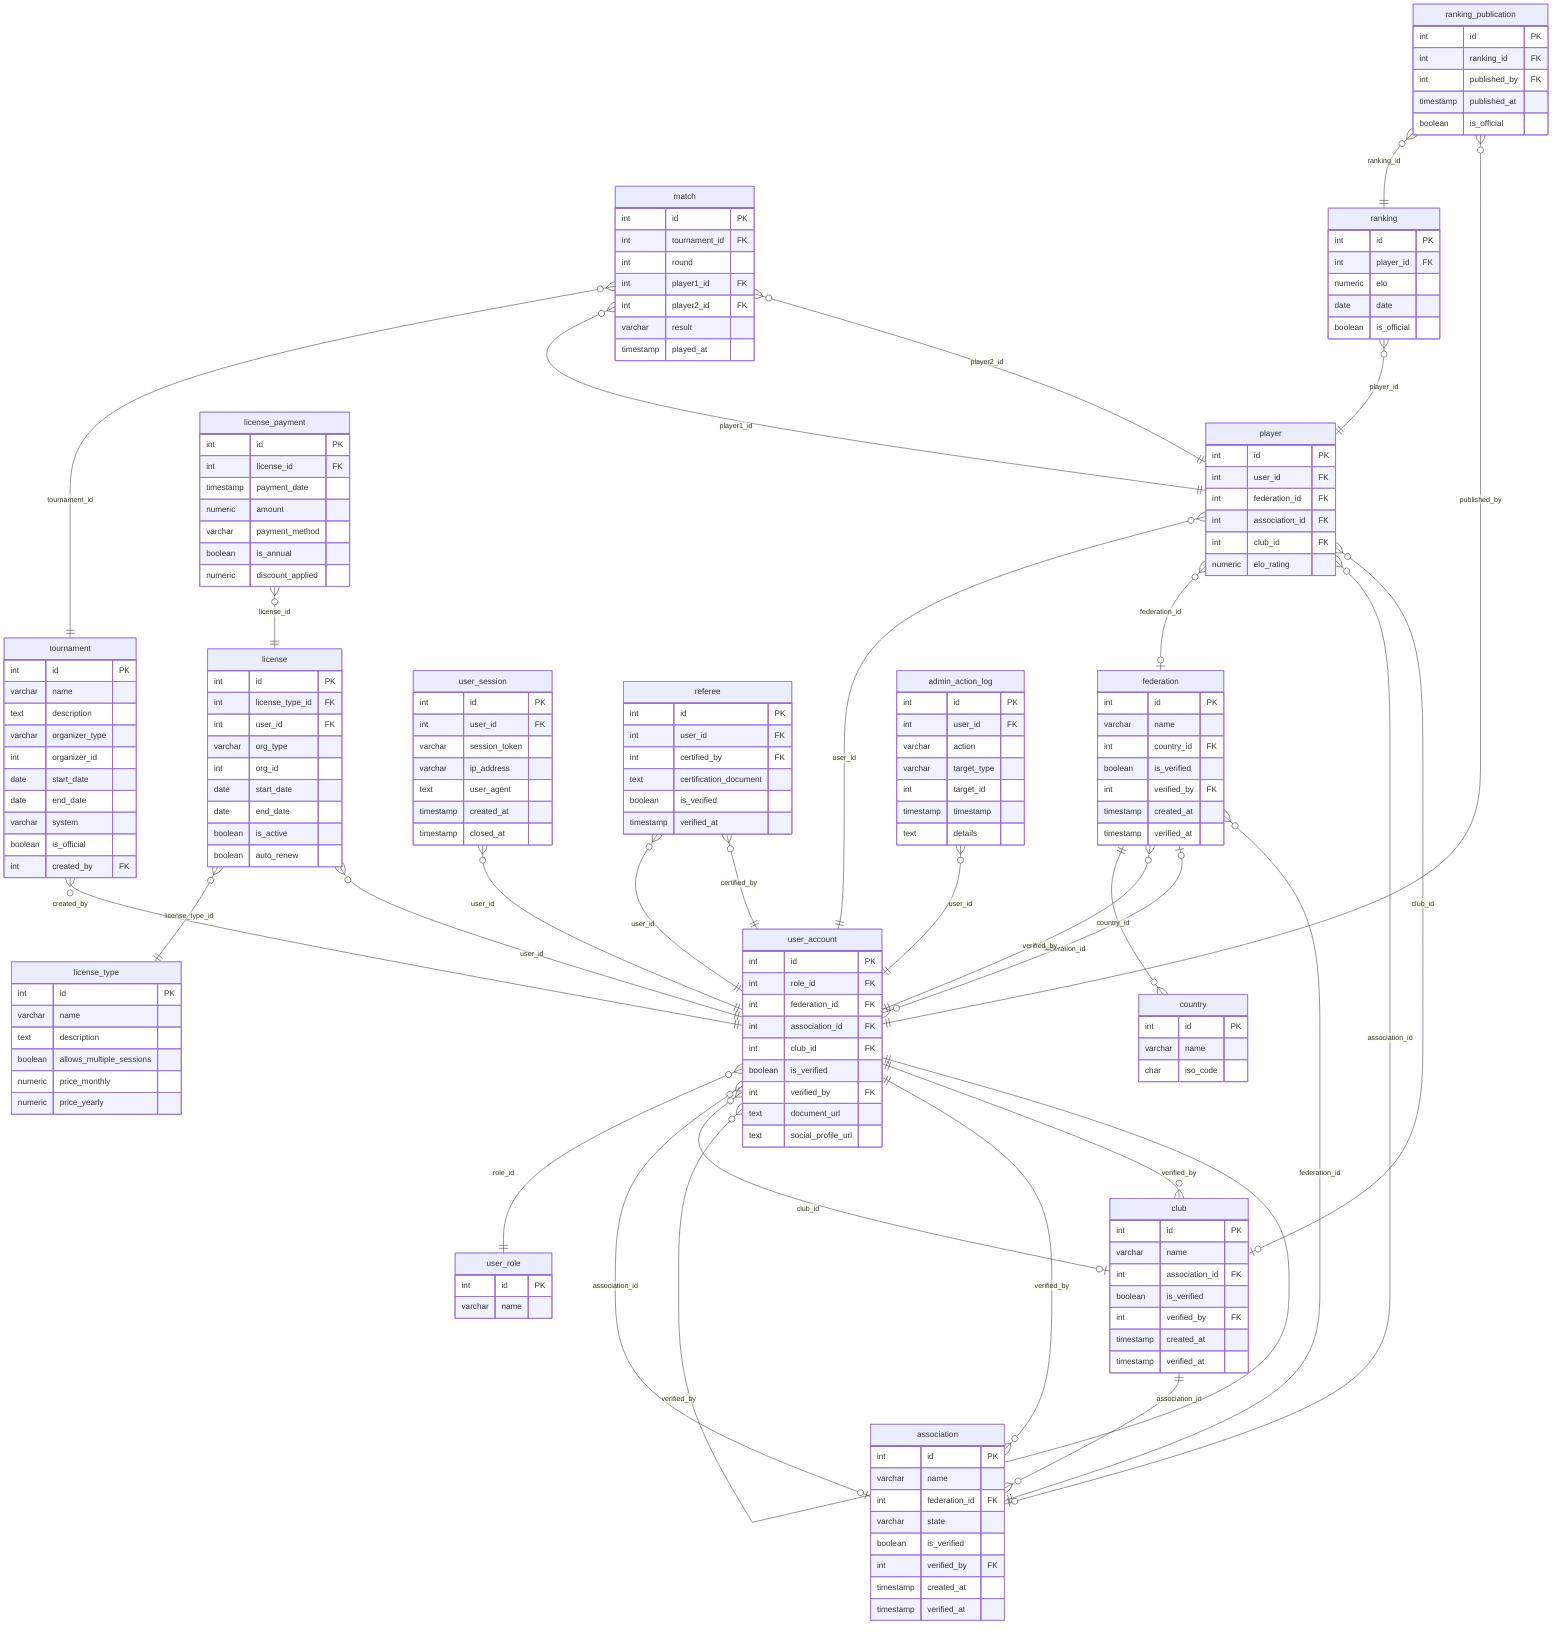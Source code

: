 erDiagram
    country {
        int id PK
        varchar name
        char iso_code
    }
    federation {
        int id PK
        varchar name
        int country_id FK
        boolean is_verified
        int verified_by FK
        timestamp created_at
        timestamp verified_at
    }
    association {
        int id PK
        varchar name
        int federation_id FK
        varchar state
        boolean is_verified
        int verified_by FK
        timestamp created_at
        timestamp verified_at
    }
    club {
        int id PK
        varchar name
        int association_id FK
        boolean is_verified
        int verified_by FK
        timestamp created_at
        timestamp verified_at
    }
    user_role {
        int id PK
        varchar name
    }
    user_account {
        int id PK
        int role_id FK
        int federation_id FK
        int association_id FK
        int club_id FK
        boolean is_verified
        int verified_by FK
        text document_url
        text social_profile_url
    }
    license_type {
        int id PK
        varchar name
        text description
        boolean allows_multiple_sessions
        numeric price_monthly
        numeric price_yearly
    }
    license {
        int id PK
        int license_type_id FK
        int user_id FK
        varchar org_type
        int org_id
        date start_date
        date end_date
        boolean is_active
        boolean auto_renew
    }
    user_session {
        int id PK
        int user_id FK
        varchar session_token
        varchar ip_address
        text user_agent
        timestamp created_at
        timestamp closed_at
    }
    referee {
        int id PK
        int user_id FK
        int certified_by FK
        text certification_document
        boolean is_verified
        timestamp verified_at
    }
    player {
        int id PK
        int user_id FK
        int federation_id FK
        int association_id FK
        int club_id FK
        numeric elo_rating
    }
    tournament {
        int id PK
        varchar name
        text description
        varchar organizer_type
        int organizer_id
        date start_date
        date end_date
        varchar system
        boolean is_official
        int created_by FK
    }
    match {
        int id PK
        int tournament_id FK
        int round
        int player1_id FK
        int player2_id FK
        varchar result
        timestamp played_at
    }
    ranking {
        int id PK
        int player_id FK
        numeric elo
        date date
        boolean is_official
    }
    ranking_publication {
        int id PK
        int ranking_id FK
        int published_by FK
        timestamp published_at
        boolean is_official
    }
    license_payment {
        int id PK
        int license_id FK
        timestamp payment_date
        numeric amount
        varchar payment_method
        boolean is_annual
        numeric discount_applied
    }
    admin_action_log {
        int id PK
        int user_id FK
        varchar action
        varchar target_type
        int target_id
        timestamp timestamp
        text details
    }

    federation ||--o{ country : "country_id"
    association ||--o{ federation : "federation_id"
    club ||--o{ association : "association_id"
    user_account }o--|| user_role : "role_id"
    user_account }o--o| federation : "federation_id"
    user_account }o--o| association : "association_id"
    user_account }o--o| club : "club_id"
    user_account }o--|| user_account : "verified_by"
    federation }o--|| user_account : "verified_by"
    association }o--|| user_account : "verified_by"
    club }o--|| user_account : "verified_by"
    license }o--|| license_type : "license_type_id"
    license }o--|| user_account : "user_id"
    user_session }o--|| user_account : "user_id"
    referee }o--|| user_account : "user_id"
    referee }o--|| user_account : "certified_by"
    player }o--|| user_account : "user_id"
    player }o--o| federation : "federation_id"
    player }o--o| association : "association_id"
    player }o--o| club : "club_id"
    tournament }o--|| user_account : "created_by"
    match }o--|| tournament : "tournament_id"
    match }o--|| player : "player1_id"
    match }o--|| player : "player2_id"
    ranking }o--|| player : "player_id"
    ranking_publication }o--|| ranking : "ranking_id"
    ranking_publication }o--|| user_account : "published_by"
    license_payment }o--|| license : "license_id"
    admin_action_log }o--|| user_account : "user_id"